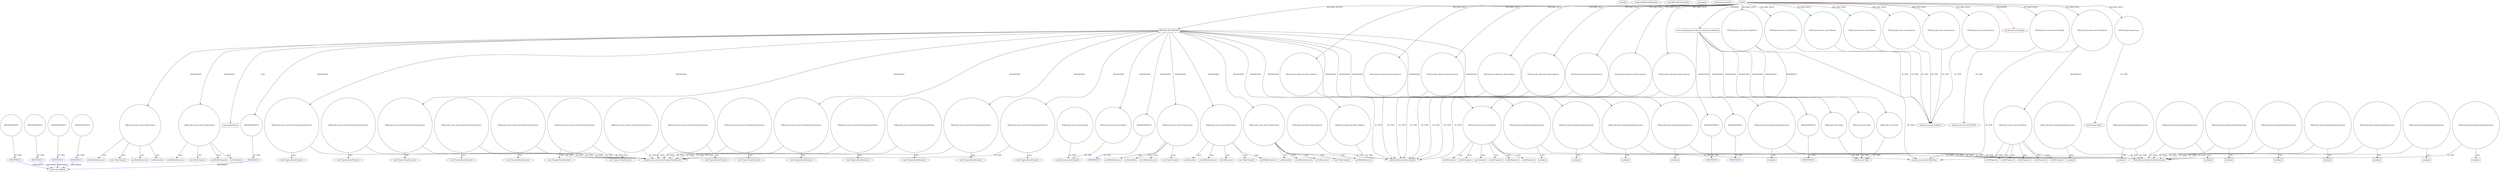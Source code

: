 digraph {
baseInfo[graphId=898,category="pattern",isAnonymous=false,possibleRelation=true]
frameworkRelatedTypesInfo[0="javafx.fxml.Initializable"]
possibleCollaborationsInfo[0="898~INSTANTIATION-~javafx.fxml.Initializable ~javafx.util.Callback ~false~true",1="898~INSTANTIATION-~javafx.fxml.Initializable ~javafx.util.Callback ~false~true",2="898~INSTANTIATION-~javafx.fxml.Initializable ~javafx.util.Callback ~false~true",3="898~INSTANTIATION-~javafx.fxml.Initializable ~javafx.util.Callback ~false~true",4="898~INSTANTIATION-CLIENT_METHOD_DECLARATION-~javafx.fxml.Initializable ~javafx.util.Callback ~false~true"]
patternInfo[frequency=2.0,patternRootClient=0]
patternInstancesInfo[0="bianconejo-CEFX~/bianconejo-CEFX/CEFX-master/src/cefx/CEPrincipalController.java~CEPrincipalController~2114",1="bianconejo-CEFX~/bianconejo-CEFX/CEFX-master/src/cefx/CECommandeController.java~CECommandeController~2084"]
721[label="javafx.util.Callback",vertexType="FRAMEWORK_INTERFACE_TYPE",isFrameworkType=false]
744[label="ANONYMOUS",vertexType="REFERENCE_ANONYMOUS_DECLARATION",isFrameworkType=false,color=blue]
767[label="ANONYMOUS",vertexType="REFERENCE_ANONYMOUS_DECLARATION",isFrameworkType=false,color=blue]
720[label="ANONYMOUS",vertexType="REFERENCE_ANONYMOUS_DECLARATION",isFrameworkType=false,color=blue]
790[label="ANONYMOUS",vertexType="REFERENCE_ANONYMOUS_DECLARATION",isFrameworkType=false,color=blue]
1018[label="ANONYMOUS",vertexType="REFERENCE_ANONYMOUS_DECLARATION",isFrameworkType=false,color=blue]
789[label="VAR:ANONYMOUS",vertexType="VARIABLE_EXPRESION",isFrameworkType=false,shape=circle]
719[label="VAR:ANONYMOUS",vertexType="VARIABLE_EXPRESION",isFrameworkType=false,shape=circle]
766[label="VAR:ANONYMOUS",vertexType="VARIABLE_EXPRESION",isFrameworkType=false,shape=circle]
1017[label="VAR:ANONYMOUS",vertexType="VARIABLE_EXPRESION",isFrameworkType=false,shape=circle]
743[label="VAR:ANONYMOUS",vertexType="VARIABLE_EXPRESION",isFrameworkType=false,shape=circle]
981[label="METHOD_DECLARATION",vertexType="CLIENT_METHOD_DECLARATION",isFrameworkType=false,shape=box]
0[label="CLIENT",vertexType="ROOT_CLIENT_CLASS_DECLARATION",isFrameworkType=false,color=red]
8[label="FIELD:javafx.scene.control.Button",vertexType="FIELD_DECLARATION",isFrameworkType=false,shape=circle]
12[label="FIELD:javafx.scene.control.Button",vertexType="FIELD_DECLARATION",isFrameworkType=false,shape=circle]
10[label="FIELD:javafx.scene.control.Button",vertexType="FIELD_DECLARATION",isFrameworkType=false,shape=circle]
18[label="FIELD:javafx.scene.control.Button",vertexType="FIELD_DECLARATION",isFrameworkType=false,shape=circle]
14[label="FIELD:javafx.scene.control.Button",vertexType="FIELD_DECLARATION",isFrameworkType=false,shape=circle]
6[label="FIELD:javafx.scene.control.Button",vertexType="FIELD_DECLARATION",isFrameworkType=false,shape=circle]
2[label="FIELD:javafx.collections.ObservableList",vertexType="FIELD_DECLARATION",isFrameworkType=false,shape=circle]
3[label="javafx.collections.ObservableList",vertexType="FRAMEWORK_INTERFACE_TYPE",isFrameworkType=false]
44[label="FIELD:javafx.collections.ObservableList",vertexType="FIELD_DECLARATION",isFrameworkType=false,shape=circle]
40[label="FIELD:javafx.collections.ObservableList",vertexType="FIELD_DECLARATION",isFrameworkType=false,shape=circle]
74[label="FIELD:javafx.collections.ObservableList",vertexType="FIELD_DECLARATION",isFrameworkType=false,shape=circle]
60[label="FIELD:javafx.collections.ObservableList",vertexType="FIELD_DECLARATION",isFrameworkType=false,shape=circle]
46[label="FIELD:javafx.collections.ObservableList",vertexType="FIELD_DECLARATION",isFrameworkType=false,shape=circle]
62[label="FIELD:javafx.collections.ObservableList",vertexType="FIELD_DECLARATION",isFrameworkType=false,shape=circle]
102[label="FIELD:javafx.collections.ObservableList",vertexType="FIELD_DECLARATION",isFrameworkType=false,shape=circle]
104[label="void initialize(java.net.URL,java.util.ResourceBundle)",vertexType="OVERRIDING_METHOD_DECLARATION",isFrameworkType=false,shape=box]
94[label="FIELD:javafx.scene.control.TextField",vertexType="FIELD_DECLARATION",isFrameworkType=false,shape=circle]
1004[label="VAR:javafx.scene.control.cell.PropertyValueFactory",vertexType="VARIABLE_EXPRESION",isFrameworkType=false,shape=circle]
1003[label="new PropertyValueFactory()",vertexType="CONSTRUCTOR_CALL",isFrameworkType=false]
988[label="VAR:javafx.scene.control.cell.PropertyValueFactory",vertexType="VARIABLE_EXPRESION",isFrameworkType=false,shape=circle]
987[label="new PropertyValueFactory()",vertexType="CONSTRUCTOR_CALL",isFrameworkType=false]
1036[label="VAR:javafx.scene.control.cell.PropertyValueFactory",vertexType="VARIABLE_EXPRESION",isFrameworkType=false,shape=circle]
1035[label="new PropertyValueFactory()",vertexType="CONSTRUCTOR_CALL",isFrameworkType=false]
1012[label="VAR:javafx.scene.control.cell.PropertyValueFactory",vertexType="VARIABLE_EXPRESION",isFrameworkType=false,shape=circle]
1011[label="new PropertyValueFactory()",vertexType="CONSTRUCTOR_CALL",isFrameworkType=false]
996[label="VAR:javafx.scene.control.cell.PropertyValueFactory",vertexType="VARIABLE_EXPRESION",isFrameworkType=false,shape=circle]
995[label="new PropertyValueFactory()",vertexType="CONSTRUCTOR_CALL",isFrameworkType=false]
396[label="VAR:ANONYMOUS",vertexType="VARIABLE_EXPRESION",isFrameworkType=false,shape=circle]
1021[label="VAR:ANONYMOUS",vertexType="VARIABLE_EXPRESION",isFrameworkType=false,shape=circle]
329[label="VAR:ANONYMOUS",vertexType="VARIABLE_EXPRESION",isFrameworkType=false,shape=circle]
370[label="VAR:ANONYMOUS",vertexType="VARIABLE_EXPRESION",isFrameworkType=false,shape=circle]
1[label="javafx.fxml.Initializable",vertexType="FRAMEWORK_INTERFACE_TYPE",isFrameworkType=false]
85[label="javafx.scene.control.TextField",vertexType="FRAMEWORK_CLASS_TYPE",isFrameworkType=false]
1025[label="VAR:javafx.scene.control.Labeled",vertexType="VARIABLE_EXPRESION",isFrameworkType=false,shape=circle]
80[label="FIELD:javafx.scene.control.TableView",vertexType="FIELD_DECLARATION",isFrameworkType=false,shape=circle]
78[label="FIELD:javafx.scene.control.TableView",vertexType="FIELD_DECLARATION",isFrameworkType=false,shape=circle]
983[label="VAR:javafx.scene.control.TableColumn",vertexType="VARIABLE_EXPRESION",isFrameworkType=false,shape=circle]
982[label="new TableColumn()",vertexType="CONSTRUCTOR_CALL",isFrameworkType=false]
1053[label="prefWidthProperty()",vertexType="INSIDE_CALL",isFrameworkType=false,shape=box]
1007[label="VAR:javafx.scene.control.TableColumn",vertexType="VARIABLE_EXPRESION",isFrameworkType=false,shape=circle]
1006[label="new TableColumn()",vertexType="CONSTRUCTOR_CALL",isFrameworkType=false]
1089[label="prefWidthProperty()",vertexType="INSIDE_CALL",isFrameworkType=false,shape=box]
1031[label="VAR:javafx.scene.control.TableColumn",vertexType="VARIABLE_EXPRESION",isFrameworkType=false,shape=circle]
1030[label="new TableColumn()",vertexType="CONSTRUCTOR_CALL",isFrameworkType=false]
1101[label="prefWidthProperty()",vertexType="INSIDE_CALL",isFrameworkType=false,shape=box]
991[label="VAR:javafx.scene.control.TableColumn",vertexType="VARIABLE_EXPRESION",isFrameworkType=false,shape=circle]
990[label="new TableColumn()",vertexType="CONSTRUCTOR_CALL",isFrameworkType=false]
1065[label="prefWidthProperty()",vertexType="INSIDE_CALL",isFrameworkType=false,shape=box]
999[label="VAR:javafx.scene.control.TableColumn",vertexType="VARIABLE_EXPRESION",isFrameworkType=false,shape=circle]
998[label="new TableColumn()",vertexType="CONSTRUCTOR_CALL",isFrameworkType=false]
1077[label="prefWidthProperty()",vertexType="INSIDE_CALL",isFrameworkType=false,shape=box]
1024[label="super.updateItem()",vertexType="SUPER_CALL",isFrameworkType=false,shape=box]
1060[label="setResizable()",vertexType="INSIDE_CALL",isFrameworkType=false,shape=box]
1084[label="setResizable()",vertexType="INSIDE_CALL",isFrameworkType=false,shape=box]
1072[label="setResizable()",vertexType="INSIDE_CALL",isFrameworkType=false,shape=box]
1096[label="setResizable()",vertexType="INSIDE_CALL",isFrameworkType=false,shape=box]
1108[label="setResizable()",vertexType="INSIDE_CALL",isFrameworkType=false,shape=box]
707[label="javafx.scene.control.cell.PropertyValueFactory",vertexType="FRAMEWORK_CLASS_TYPE",isFrameworkType=false]
761[label="VAR:javafx.scene.control.cell.PropertyValueFactory",vertexType="VARIABLE_EXPRESION",isFrameworkType=false,shape=circle]
760[label="new PropertyValueFactory()",vertexType="CONSTRUCTOR_CALL",isFrameworkType=false]
784[label="VAR:javafx.scene.control.cell.PropertyValueFactory",vertexType="VARIABLE_EXPRESION",isFrameworkType=false,shape=circle]
783[label="new PropertyValueFactory()",vertexType="CONSTRUCTOR_CALL",isFrameworkType=false]
738[label="VAR:javafx.scene.control.cell.PropertyValueFactory",vertexType="VARIABLE_EXPRESION",isFrameworkType=false,shape=circle]
737[label="new PropertyValueFactory()",vertexType="CONSTRUCTOR_CALL",isFrameworkType=false]
714[label="VAR:javafx.scene.control.cell.PropertyValueFactory",vertexType="VARIABLE_EXPRESION",isFrameworkType=false,shape=circle]
713[label="new PropertyValueFactory()",vertexType="CONSTRUCTOR_CALL",isFrameworkType=false]
836[label="VAR:javafx.scene.control.cell.PropertyValueFactory",vertexType="VARIABLE_EXPRESION",isFrameworkType=false,shape=circle]
835[label="new PropertyValueFactory()",vertexType="CONSTRUCTOR_CALL",isFrameworkType=false]
706[label="VAR:javafx.scene.control.cell.PropertyValueFactory",vertexType="VARIABLE_EXPRESION",isFrameworkType=false,shape=circle]
705[label="new PropertyValueFactory()",vertexType="CONSTRUCTOR_CALL",isFrameworkType=false]
815[label="VAR:javafx.scene.control.cell.PropertyValueFactory",vertexType="VARIABLE_EXPRESION",isFrameworkType=false,shape=circle]
814[label="new PropertyValueFactory()",vertexType="CONSTRUCTOR_CALL",isFrameworkType=false]
823[label="VAR:javafx.scene.control.cell.PropertyValueFactory",vertexType="VARIABLE_EXPRESION",isFrameworkType=false,shape=circle]
822[label="new PropertyValueFactory()",vertexType="CONSTRUCTOR_CALL",isFrameworkType=false]
807[label="VAR:javafx.scene.control.cell.PropertyValueFactory",vertexType="VARIABLE_EXPRESION",isFrameworkType=false,shape=circle]
806[label="new PropertyValueFactory()",vertexType="CONSTRUCTOR_CALL",isFrameworkType=false]
838[label="VAR:javafx.collections.ObservableList",vertexType="VARIABLE_EXPRESION",isFrameworkType=false,shape=circle]
1043[label="VAR:javafx.collections.ObservableList",vertexType="VARIABLE_EXPRESION",isFrameworkType=false,shape=circle]
330[label="ANONYMOUS",vertexType="REFERENCE_ANONYMOUS_DECLARATION",isFrameworkType=false,color=blue]
1022[label="ANONYMOUS",vertexType="REFERENCE_ANONYMOUS_DECLARATION",isFrameworkType=false,color=blue]
371[label="ANONYMOUS",vertexType="REFERENCE_ANONYMOUS_DECLARATION",isFrameworkType=false,color=blue]
397[label="ANONYMOUS",vertexType="REFERENCE_ANONYMOUS_DECLARATION",isFrameworkType=false,color=blue]
79[label="javafx.scene.control.TableView",vertexType="FRAMEWORK_CLASS_TYPE",isFrameworkType=false]
986[label="setCellValueFactory()",vertexType="INSIDE_CALL",isFrameworkType=false,shape=box]
994[label="setCellValueFactory()",vertexType="INSIDE_CALL",isFrameworkType=false,shape=box]
1010[label="setCellValueFactory()",vertexType="INSIDE_CALL",isFrameworkType=false,shape=box]
1034[label="setCellValueFactory()",vertexType="INSIDE_CALL",isFrameworkType=false,shape=box]
1002[label="setCellValueFactory()",vertexType="INSIDE_CALL",isFrameworkType=false,shape=box]
1090[label="VAR:javafx.beans.binding.DoubleExpression",vertexType="VARIABLE_EXPRESION",isFrameworkType=false,shape=circle]
1091[label="multiply()",vertexType="INSIDE_CALL",isFrameworkType=false,shape=box]
853[label="javafx.beans.binding.DoubleExpression",vertexType="FRAMEWORK_CLASS_TYPE",isFrameworkType=false]
1066[label="VAR:javafx.beans.binding.DoubleExpression",vertexType="VARIABLE_EXPRESION",isFrameworkType=false,shape=circle]
1067[label="multiply()",vertexType="INSIDE_CALL",isFrameworkType=false,shape=box]
899[label="VAR:javafx.beans.binding.DoubleExpression",vertexType="VARIABLE_EXPRESION",isFrameworkType=false,shape=circle]
900[label="multiply()",vertexType="INSIDE_CALL",isFrameworkType=false,shape=box]
1078[label="VAR:javafx.beans.binding.DoubleExpression",vertexType="VARIABLE_EXPRESION",isFrameworkType=false,shape=circle]
1079[label="multiply()",vertexType="INSIDE_CALL",isFrameworkType=false,shape=box]
1054[label="VAR:javafx.beans.binding.DoubleExpression",vertexType="VARIABLE_EXPRESION",isFrameworkType=false,shape=circle]
1055[label="multiply()",vertexType="INSIDE_CALL",isFrameworkType=false,shape=box]
1102[label="VAR:javafx.beans.binding.DoubleExpression",vertexType="VARIABLE_EXPRESION",isFrameworkType=false,shape=circle]
1103[label="multiply()",vertexType="INSIDE_CALL",isFrameworkType=false,shape=box]
911[label="VAR:javafx.beans.binding.DoubleExpression",vertexType="VARIABLE_EXPRESION",isFrameworkType=false,shape=circle]
912[label="multiply()",vertexType="INSIDE_CALL",isFrameworkType=false,shape=box]
851[label="VAR:javafx.beans.binding.DoubleExpression",vertexType="VARIABLE_EXPRESION",isFrameworkType=false,shape=circle]
852[label="multiply()",vertexType="INSIDE_CALL",isFrameworkType=false,shape=box]
923[label="VAR:javafx.beans.binding.DoubleExpression",vertexType="VARIABLE_EXPRESION",isFrameworkType=false,shape=circle]
924[label="multiply()",vertexType="INSIDE_CALL",isFrameworkType=false,shape=box]
875[label="VAR:javafx.beans.binding.DoubleExpression",vertexType="VARIABLE_EXPRESION",isFrameworkType=false,shape=circle]
876[label="multiply()",vertexType="INSIDE_CALL",isFrameworkType=false,shape=box]
947[label="VAR:javafx.beans.binding.DoubleExpression",vertexType="VARIABLE_EXPRESION",isFrameworkType=false,shape=circle]
948[label="multiply()",vertexType="INSIDE_CALL",isFrameworkType=false,shape=box]
887[label="VAR:javafx.beans.binding.DoubleExpression",vertexType="VARIABLE_EXPRESION",isFrameworkType=false,shape=circle]
888[label="multiply()",vertexType="INSIDE_CALL",isFrameworkType=false,shape=box]
863[label="VAR:javafx.beans.binding.DoubleExpression",vertexType="VARIABLE_EXPRESION",isFrameworkType=false,shape=circle]
864[label="multiply()",vertexType="INSIDE_CALL",isFrameworkType=false,shape=box]
935[label="VAR:javafx.beans.binding.DoubleExpression",vertexType="VARIABLE_EXPRESION",isFrameworkType=false,shape=circle]
936[label="multiply()",vertexType="INSIDE_CALL",isFrameworkType=false,shape=box]
48[label="FIELD:javafx.stage.Stage",vertexType="FIELD_DECLARATION",isFrameworkType=false,shape=circle]
49[label="javafx.stage.Stage",vertexType="FRAMEWORK_CLASS_TYPE",isFrameworkType=false]
7[label="javafx.scene.control.Button",vertexType="FRAMEWORK_CLASS_TYPE",isFrameworkType=false]
478[label="VAR:javafx.scene.Node",vertexType="VARIABLE_EXPRESION",isFrameworkType=false,shape=circle]
165[label="javafx.scene.Node",vertexType="FRAMEWORK_CLASS_TYPE",isFrameworkType=false]
472[label="VAR:javafx.scene.Node",vertexType="VARIABLE_EXPRESION",isFrameworkType=false,shape=circle]
466[label="VAR:javafx.scene.Node",vertexType="VARIABLE_EXPRESION",isFrameworkType=false,shape=circle]
1039[label="setCellFactory()",vertexType="INSIDE_CALL",isFrameworkType=false,shape=box]
1015[label="setCellFactory()",vertexType="INSIDE_CALL",isFrameworkType=false,shape=box]
238[label="javafx.scene.control.Labeled",vertexType="FRAMEWORK_CLASS_TYPE",isFrameworkType=false]
727[label="VAR:javafx.scene.control.Labeled",vertexType="VARIABLE_EXPRESION",isFrameworkType=false,shape=circle]
1046[label="VAR:javafx.scene.control.TableView",vertexType="VARIABLE_EXPRESION",isFrameworkType=false,shape=circle]
1070[label="widthProperty()",vertexType="INSIDE_CALL",isFrameworkType=false,shape=box]
1094[label="widthProperty()",vertexType="INSIDE_CALL",isFrameworkType=false,shape=box]
1082[label="widthProperty()",vertexType="INSIDE_CALL",isFrameworkType=false,shape=box]
1106[label="widthProperty()",vertexType="INSIDE_CALL",isFrameworkType=false,shape=box]
1058[label="widthProperty()",vertexType="INSIDE_CALL",isFrameworkType=false,shape=box]
1047[label="getColumns()",vertexType="INSIDE_CALL",isFrameworkType=false,shape=box]
841[label="VAR:javafx.scene.control.TableView",vertexType="VARIABLE_EXPRESION",isFrameworkType=false,shape=circle]
915[label="widthProperty()",vertexType="INSIDE_CALL",isFrameworkType=false,shape=box]
879[label="widthProperty()",vertexType="INSIDE_CALL",isFrameworkType=false,shape=box]
891[label="widthProperty()",vertexType="INSIDE_CALL",isFrameworkType=false,shape=box]
939[label="widthProperty()",vertexType="INSIDE_CALL",isFrameworkType=false,shape=box]
927[label="widthProperty()",vertexType="INSIDE_CALL",isFrameworkType=false,shape=box]
875->876[label="CALL"]
0->78[label="DECLARE_FIELD"]
104->396[label="INSTANTIATE"]
983->982[label="CALL"]
999->1084[label="CALL"]
983->1060[label="CALL"]
981->1066[label="INSTANTIATE"]
80->1046[label="REFERENCE"]
1007->1089[label="CALL"]
0->1[label="IMPLEMENT",color=red]
0->14[label="DECLARE_FIELD"]
991->1065[label="CALL"]
981->1102[label="INSTANTIATE"]
823->707[label="OF_TYPE"]
899->900[label="CALL"]
1046->1106[label="CALL"]
863->864[label="CALL"]
789->790[label="OF_TYPE"]
0->10[label="DECLARE_FIELD"]
981->1024[label="CALL"]
851->852[label="CALL"]
1004->707[label="OF_TYPE"]
738->707[label="OF_TYPE"]
1012->707[label="OF_TYPE"]
947->948[label="CALL"]
1078->1079[label="CALL"]
720->721[label="IMPLEMENT",color=blue]
466->165[label="OF_TYPE"]
1007->1096[label="CALL"]
1078->853[label="OF_TYPE"]
396->397[label="OF_TYPE"]
947->853[label="OF_TYPE"]
841->939[label="CALL"]
991->1072[label="CALL"]
78->841[label="REFERENCE"]
738->737[label="CALL"]
1066->1067[label="CALL"]
887->888[label="CALL"]
988->707[label="OF_TYPE"]
2->3[label="OF_TYPE"]
1046->1047[label="CALL"]
841->915[label="CALL"]
1102->1103[label="CALL"]
0->6[label="DECLARE_FIELD"]
767->721[label="IMPLEMENT",color=blue]
706->705[label="CALL"]
0->104[label="OVERRIDE"]
807->806[label="CALL"]
706->707[label="OF_TYPE"]
1090->1091[label="CALL"]
478->165[label="OF_TYPE"]
104->329[label="INSTANTIATE"]
0->74[label="DECLARE_FIELD"]
80->79[label="OF_TYPE"]
0->2[label="DECLARE_FIELD"]
836->707[label="OF_TYPE"]
0->94[label="DECLARE_FIELD"]
784->783[label="CALL"]
370->371[label="OF_TYPE"]
981->1078[label="INSTANTIATE"]
1007->1015[label="CALL"]
923->924[label="CALL"]
981->1017[label="INSTANTIATE"]
1031->1034[label="CALL"]
0->62[label="DECLARE_FIELD"]
78->79[label="OF_TYPE"]
1046->1094[label="CALL"]
981->1036[label="INSTANTIATE"]
981->1007[label="INSTANTIATE"]
996->995[label="CALL"]
0->48[label="DECLARE_FIELD"]
815->707[label="OF_TYPE"]
1036->1035[label="CALL"]
761->760[label="CALL"]
863->853[label="OF_TYPE"]
1036->707[label="OF_TYPE"]
1046->1082[label="CALL"]
0->80[label="DECLARE_FIELD"]
841->927[label="CALL"]
1007->1006[label="CALL"]
1031->1039[label="CALL"]
923->853[label="OF_TYPE"]
784->707[label="OF_TYPE"]
104->370[label="INSTANTIATE"]
875->853[label="OF_TYPE"]
766->767[label="OF_TYPE"]
104->466[label="INSTANTIATE"]
807->707[label="OF_TYPE"]
823->822[label="CALL"]
1007->1010[label="CALL"]
14->7[label="OF_TYPE"]
744->721[label="IMPLEMENT",color=blue]
46->3[label="OF_TYPE"]
62->3[label="OF_TYPE"]
719->720[label="OF_TYPE"]
329->330[label="OF_TYPE"]
981->988[label="INSTANTIATE"]
981->1021[label="INSTANTIATE"]
8->7[label="OF_TYPE"]
10->7[label="OF_TYPE"]
714->713[label="CALL"]
1054->1055[label="CALL"]
981->983[label="INSTANTIATE"]
838->3[label="OF_TYPE"]
1043->3[label="OF_TYPE"]
983->986[label="CALL"]
999->1002[label="CALL"]
790->721[label="IMPLEMENT",color=blue]
18->7[label="OF_TYPE"]
1054->853[label="OF_TYPE"]
991->990[label="CALL"]
981->1012[label="INSTANTIATE"]
981->991[label="INSTANTIATE"]
1012->1011[label="CALL"]
1046->79[label="OF_TYPE"]
935->936[label="CALL"]
1046->1058[label="CALL"]
0->60[label="DECLARE_FIELD"]
981->996[label="INSTANTIATE"]
841->79[label="OF_TYPE"]
761->707[label="OF_TYPE"]
472->165[label="OF_TYPE"]
12->7[label="OF_TYPE"]
899->853[label="OF_TYPE"]
6->7[label="OF_TYPE"]
841->879[label="CALL"]
981->1046[label="INSTANTIATE"]
988->987[label="CALL"]
1017->1018[label="OF_TYPE"]
1025->238[label="OF_TYPE"]
94->85[label="OF_TYPE"]
727->238[label="OF_TYPE"]
1021->1022[label="OF_TYPE"]
836->835[label="CALL"]
1018->721[label="IMPLEMENT",color=blue]
104->478[label="INSTANTIATE"]
0->981[label="DECLARE_METHOD"]
935->853[label="OF_TYPE"]
887->853[label="OF_TYPE"]
981->1043[label="INSTANTIATE"]
981->999[label="INSTANTIATE"]
999->1077[label="CALL"]
0->8[label="DECLARE_FIELD"]
743->744[label="OF_TYPE"]
911->912[label="CALL"]
1066->853[label="OF_TYPE"]
74->3[label="OF_TYPE"]
1102->853[label="OF_TYPE"]
102->3[label="OF_TYPE"]
996->707[label="OF_TYPE"]
1031->1108[label="CALL"]
1090->853[label="OF_TYPE"]
44->3[label="OF_TYPE"]
1031->1030[label="CALL"]
0->44[label="DECLARE_FIELD"]
1031->1101[label="CALL"]
841->891[label="CALL"]
0->12[label="DECLARE_FIELD"]
981->1031[label="INSTANTIATE"]
0->18[label="DECLARE_FIELD"]
911->853[label="OF_TYPE"]
48->49[label="OF_TYPE"]
1004->1003[label="CALL"]
999->998[label="CALL"]
983->1053[label="CALL"]
104->472[label="INSTANTIATE"]
981->1004[label="INSTANTIATE"]
0->102[label="DECLARE_FIELD"]
0->46[label="DECLARE_FIELD"]
60->3[label="OF_TYPE"]
1046->1070[label="CALL"]
981->1090[label="INSTANTIATE"]
40->3[label="OF_TYPE"]
991->994[label="CALL"]
0->40[label="DECLARE_FIELD"]
981->1054[label="INSTANTIATE"]
714->707[label="OF_TYPE"]
851->853[label="OF_TYPE"]
981->1025[label="INSTANTIATE"]
815->814[label="CALL"]
}
